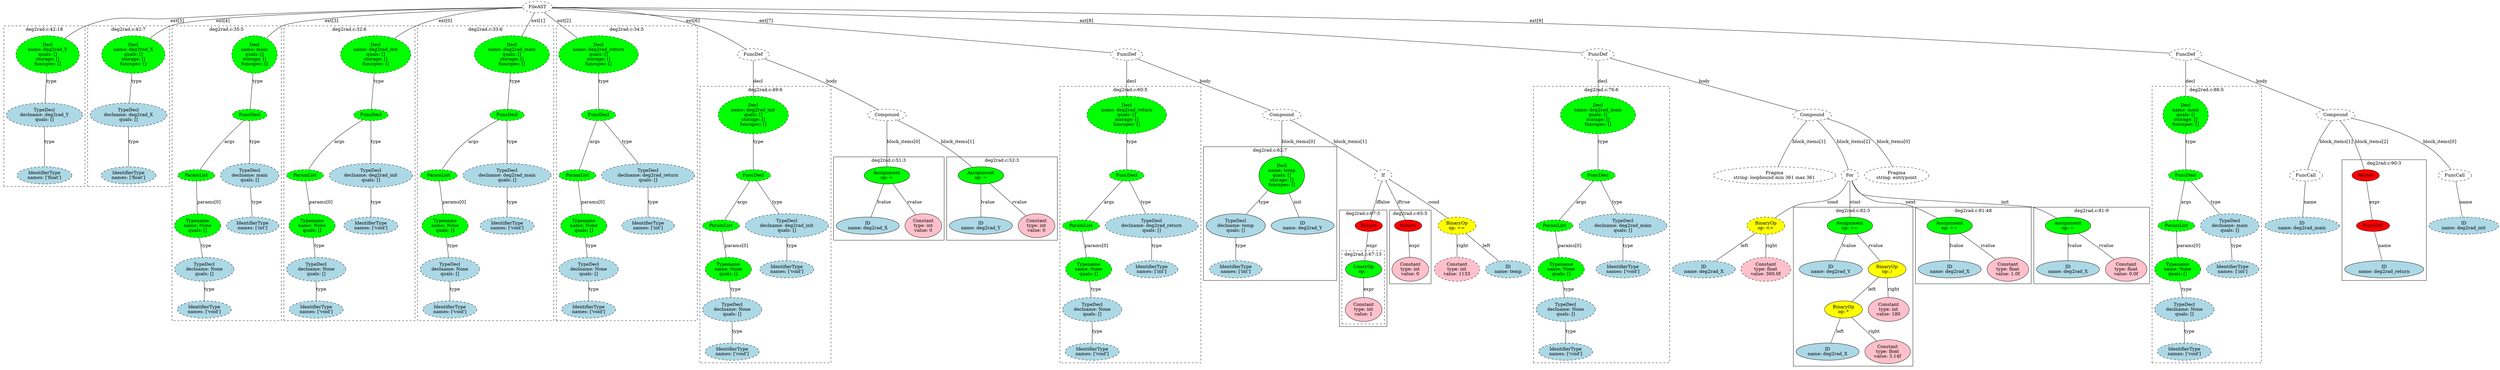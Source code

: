 strict graph "" {
	graph [bb="0,0,6437.3,1150.7"];
	node [label="\N"];
	subgraph cluster76 {
		graph [bb="3557,131.95,3683,496.73",
			label="deg2rad.c:67:5",
			lheight=0.21,
			lp="3620,485.23",
			lwidth=1.14
		];
		subgraph cluster77 {
			graph [bb="3565,139.95,3675,369.25",
				label="deg2rad.c:67:13",
				lheight=0.21,
				lp="3620,357.75",
				lwidth=1.22,
				style=dashed
			];
			78	[fillcolor=pink,
				height=1.041,
				label="Constant
type: int
value: 1",
				pos="3620,185.43",
				style=filled,
				width=1.2767];
			77	[fillcolor=green,
				height=0.74639,
				label="UnaryOp
op: -",
				pos="3620,311.38",
				style=filled,
				width=1.316];
			77 -- 78	[label=expr,
				lp="3632.5,248.41",
				pos="3620,284.4 3620,266.65 3620,242.88 3620,223.19"];
		}
		76	[fillcolor=red,
			height=0.5,
			label=Return,
			pos="3609,447.73",
			style=filled,
			width=0.95686];
		76 -- 77	[label=expr,
			lp="3627.5,384.75",
			pos="3610.4,429.71 3612.3,406.7 3615.7,365.42 3617.9,338.47"];
	}
	subgraph cluster37 {
		graph [bb="1577,570.42,1787,1073.7",
			label="deg2rad.c:42:18",
			lheight=0.21,
			lp="1682,1062.2",
			lwidth=1.22,
			style=dashed
		];
		39	[fillcolor=lightblue,
			height=0.74639,
			label="IdentifierType
names: ['float']",
			pos="1682,605.29",
			style="filled,dashed",
			width=1.9053];
		38	[fillcolor=lightblue,
			height=1.041,
			label="TypeDecl
declname: deg2rad_Y
quals: []",
			pos="1682,794.67",
			style="filled,dashed",
			width=2.6909];
		38 -- 39	[label=type,
			lp="1694,710.48",
			pos="1682,757.1 1682,720.35 1682,664.65 1682,632.23"];
		37	[fillcolor=green,
			height=1.6303,
			label="Decl
name: deg2rad_Y
quals: []
storage: []
funcspec: []",
			pos="1674,984.05",
			style="filled,dashed",
			width=2.2392];
		37 -- 38	[label=type,
			lp="1690,899.86",
			pos="1676.5,925.3 1677.8,894.98 1679.3,858.73 1680.4,832.29"];
	}
	subgraph cluster57 {
		graph [bb="2729,18.607,3082,884.36",
			label="deg2rad.c:60:5",
			lheight=0.21,
			lp="2905.5,872.86",
			lwidth=1.14,
			style=dashed
		];
		62	[fillcolor=lightblue,
			height=0.74639,
			label="IdentifierType
names: ['void']",
			pos="2812,53.477",
			style="filled,dashed",
			width=1.9053];
		61	[fillcolor=lightblue,
			height=1.041,
			label="TypeDecl
declname: None
quals: []",
			pos="2812,185.43",
			style="filled,dashed",
			width=2.082];
		61 -- 62	[label=type,
			lp="2824,116.45",
			pos="2812,147.88 2812,126.41 2812,99.784 2812,80.459"];
		60	[fillcolor=green,
			height=1.041,
			label="Typename
name: None
quals: []",
			pos="2800,311.38",
			style="filled,dashed",
			width=1.6303];
		60 -- 61	[label=type,
			lp="2819,248.41",
			pos="2803.5,273.86 2805.1,257.87 2806.9,239.13 2808.4,223.12"];
		59	[fillcolor=green,
			height=0.5,
			label=ParamList,
			pos="2784,447.73",
			style="filled,dashed",
			width=1.3179];
		59 -- 60	[label="params[0]",
			lp="2820,384.75",
			pos="2786,429.71 2788.4,409.52 2792.5,375.28 2795.6,348.98"];
		58	[fillcolor=green,
			height=0.5,
			label=FuncDecl,
			pos="2898,605.29",
			style="filled,dashed",
			width=1.2457];
		58 -- 59	[label=args,
			lp="2852.5,521.1",
			pos="2886,587.94 2864.2,558.14 2818.1,495.31 2796.2,465.33"];
		63	[fillcolor=lightblue,
			height=1.041,
			label="TypeDecl
declname: deg2rad_return
quals: []",
			pos="2962,447.73",
			style="filled,dashed",
			width=3.1231];
		58 -- 63	[label=type,
			lp="2946,521.1",
			pos="2905,587.35 2915,562.94 2933.8,517.27 2947.1,485.03"];
		64	[fillcolor=lightblue,
			height=0.74639,
			label="IdentifierType
names: ['int']",
			pos="2962,311.38",
			style="filled,dashed",
			width=1.8463];
		63 -- 64	[label=type,
			lp="2974,384.75",
			pos="2962,410.02 2962,387.33 2962,358.77 2962,338.41"];
		57	[fillcolor=green,
			height=1.6303,
			label="Decl
name: deg2rad_return
quals: []
storage: []
funcspec: []",
			pos="2898,794.67",
			style="filled,dashed",
			width=2.6909];
		57 -- 58	[label=type,
			lp="2910,710.48",
			pos="2898,735.92 2898,697.21 2898,648.85 2898,623.55"];
	}
	subgraph cluster34 {
		graph [bb="1359,570.42,1569,1073.7",
			label="deg2rad.c:42:7",
			lheight=0.21,
			lp="1464,1062.2",
			lwidth=1.14,
			style=dashed
		];
		36	[fillcolor=lightblue,
			height=0.74639,
			label="IdentifierType
names: ['float']",
			pos="1464,605.29",
			style="filled,dashed",
			width=1.9053];
		35	[fillcolor=lightblue,
			height=1.041,
			label="TypeDecl
declname: deg2rad_X
quals: []",
			pos="1464,794.67",
			style="filled,dashed",
			width=2.6909];
		35 -- 36	[label=type,
			lp="1476,710.48",
			pos="1464,757.1 1464,720.35 1464,664.65 1464,632.23"];
		34	[fillcolor=green,
			height=1.6303,
			label="Decl
name: deg2rad_X
quals: []
storage: []
funcspec: []",
			pos="1476,984.05",
			style="filled,dashed",
			width=2.2392];
		34 -- 35	[label=type,
			lp="1484,899.86",
			pos="1472.3,925.3 1470.4,894.98 1468,858.73 1466.3,832.29"];
	}
	subgraph cluster101 {
		graph [bb="5239,8,5551,505.6",
			label="deg2rad.c:82:5",
			lheight=0.21,
			lp="5395,494.1",
			lwidth=1.14
		];
		102	[fillcolor=lightblue,
			height=0.74639,
			label="ID
name: deg2rad_Y",
			pos="5328,311.38",
			style=filled,
			width=2.2392];
		101	[fillcolor=green,
			height=0.74639,
			label="Assignment
op: +=",
			pos="5328,447.73",
			style=filled,
			width=1.6106];
		101 -- 102	[label=lvalue,
			lp="5345,384.75",
			pos="5328,420.83 5328,397.19 5328,362.42 5328,338.67"];
		103	[fillcolor=yellow,
			height=0.74639,
			label="BinaryOp
op: /",
			pos="5476,311.38",
			style=filled,
			width=1.3749];
		101 -- 103	[label=rvalue,
			lp="5426,384.75",
			pos="5355.6,423.79 5373.6,408.6 5397.5,388.09 5418,369.25 5429.8,358.38 5442.6,345.91 5453.2,335.42"];
		104	[fillcolor=yellow,
			height=0.74639,
			label="BinaryOp
op: *",
			pos="5364,185.43",
			style=filled,
			width=1.3749];
		103 -- 104	[label=left,
			lp="5436.5,248.41",
			pos="5454.7,286.78 5434.7,264.72 5405.2,231.98 5385.3,209.95"];
		107	[fillcolor=pink,
			height=1.041,
			label="Constant
type: int
value: 180",
			pos="5484,185.43",
			style=filled,
			width=1.4535];
		103 -- 107	[label=right,
			lp="5494,248.41",
			pos="5477.7,284.4 5478.8,266.65 5480.4,242.88 5481.6,223.19"];
		105	[fillcolor=lightblue,
			height=0.74639,
			label="ID
name: deg2rad_X",
			pos="5328,53.477",
			style=filled,
			width=2.2392];
		104 -- 105	[label=left,
			lp="5357.5,116.45",
			pos="5356.9,158.76 5350.6,136.12 5341.5,103.29 5335.2,80.543"];
		106	[fillcolor=pink,
			height=1.041,
			label="Constant
type: float
value: 3.14f",
			pos="5485,53.477",
			style=filled,
			width=1.6106];
		104 -- 106	[label=right,
			lp="5445,116.45",
			pos="5385.6,161.2 5405.1,140.32 5433.8,109.46 5455.4,86.295"];
	}
	subgraph cluster53 {
		graph [bb="2137,402.25,2425,663.16",
			label="deg2rad.c:52:3",
			lheight=0.21,
			lp="2281,651.66",
			lwidth=1.14
		];
		54	[fillcolor=lightblue,
			height=0.74639,
			label="ID
name: deg2rad_Y",
			pos="2226,447.73",
			style=filled,
			width=2.2392];
		53	[fillcolor=green,
			height=0.74639,
			label="Assignment
op: =",
			pos="2276,605.29",
			style=filled,
			width=1.6106];
		53 -- 54	[label=lvalue,
			lp="2268,521.1",
			pos="2267.7,578.6 2258.5,549.87 2243.6,503.57 2234.4,474.72"];
		55	[fillcolor=pink,
			height=1.041,
			label="Constant
type: int
value: 0",
			pos="2371,447.73",
			style=filled,
			width=1.2767];
		53 -- 55	[label=rvalue,
			lp="2347,521.1",
			pos="2291.3,579.3 2307.5,552.76 2333.2,510.7 2351,481.51"];
	}
	subgraph cluster66 {
		graph [bb="3090,276.51,3433,694.98",
			label="deg2rad.c:62:7",
			lheight=0.21,
			lp="3261.5,683.48",
			lwidth=1.14
		];
		68	[fillcolor=lightblue,
			height=0.74639,
			label="IdentifierType
names: ['int']",
			pos="3172,311.38",
			style="filled,dashed",
			width=1.8463];
		67	[fillcolor=lightblue,
			height=1.041,
			label="TypeDecl
declname: temp
quals: []",
			pos="3172,447.73",
			style=filled,
			width=2.0428];
		67 -- 68	[label=type,
			lp="3184,384.75",
			pos="3172,410.02 3172,387.33 3172,358.77 3172,338.41"];
		66	[fillcolor=green,
			height=1.6303,
			label="Decl
name: temp
quals: []
storage: []
funcspec: []",
			pos="3226,605.29",
			style=filled,
			width=1.6106];
		66 -- 67	[label=type,
			lp="3211,521.1",
			pos="3207,549.45 3199.6,528.1 3191.3,504.23 3184.6,485.08"];
		69	[fillcolor=lightblue,
			height=0.74639,
			label="ID
name: deg2rad_Y",
			pos="3344,447.73",
			style=filled,
			width=2.2392];
		66 -- 69	[label=init,
			lp="3302.5,521.1",
			pos="3261.1,558.04 3281.9,530.63 3307.4,496.94 3324.6,474.27"];
	}
	subgraph cluster98 {
		graph [bb="4929,265.91,5231,505.6",
			label="deg2rad.c:81:48",
			lheight=0.21,
			lp="5080,494.1",
			lwidth=1.22
		];
		99	[fillcolor=lightblue,
			height=0.74639,
			label="ID
name: deg2rad_X",
			pos="5018,311.38",
			style=filled,
			width=2.2392];
		98	[fillcolor=green,
			height=0.74639,
			label="Assignment
op: +=",
			pos="5018,447.73",
			style=filled,
			width=1.6106];
		98 -- 99	[label=lvalue,
			lp="5035,384.75",
			pos="5018,420.83 5018,397.19 5018,362.42 5018,338.67"];
		100	[fillcolor=pink,
			height=1.041,
			label="Constant
type: float
value: 1.0f",
			pos="5170,311.38",
			style=filled,
			width=1.4731];
		98 -- 100	[label=rvalue,
			lp="5116,384.75",
			pos="5045,423.9 5063,408.58 5087,387.88 5108,369.25 5117.9,360.42 5128.6,350.69 5138.3,341.8"];
	}
	subgraph cluster50 {
		graph [bb="2433,402.25,2721,663.16",
			label="deg2rad.c:51:3",
			lheight=0.21,
			lp="2577,651.66",
			lwidth=1.14
		];
		51	[fillcolor=lightblue,
			height=0.74639,
			label="ID
name: deg2rad_X",
			pos="2522,447.73",
			style=filled,
			width=2.2392];
		50	[fillcolor=green,
			height=0.74639,
			label="Assignment
op: =",
			pos="2522,605.29",
			style=filled,
			width=1.6106];
		50 -- 51	[label=lvalue,
			lp="2539,521.1",
			pos="2522,578.25 2522,549.54 2522,503.6 2522,474.85"];
		52	[fillcolor=pink,
			height=1.041,
			label="Constant
type: int
value: 0",
			pos="2667,447.73",
			style=filled,
			width=1.2767];
		50 -- 52	[label=rvalue,
			lp="2621,521.1",
			pos="2544.3,580.32 2570,552.8 2612.1,507.63 2639.7,478.03"];
	}
	subgraph cluster92 {
		graph [bb="4619,265.91,4921,505.6",
			label="deg2rad.c:81:9",
			lheight=0.21,
			lp="4770,494.1",
			lwidth=1.14
		];
		93	[fillcolor=lightblue,
			height=0.74639,
			label="ID
name: deg2rad_X",
			pos="4708,311.38",
			style=filled,
			width=2.2392];
		92	[fillcolor=green,
			height=0.74639,
			label="Assignment
op: =",
			pos="4760,447.73",
			style=filled,
			width=1.6106];
		92 -- 93	[label=lvalue,
			lp="4756,384.75",
			pos="4750.1,421.14 4740.9,397.39 4727.3,362.2 4718,338.33"];
		94	[fillcolor=pink,
			height=1.041,
			label="Constant
type: float
value: 0.0f",
			pos="4860,311.38",
			style=filled,
			width=1.4731];
		92 -- 94	[label=rvalue,
			lp="4827,384.75",
			pos="4778.3,422.09 4794.5,400.42 4818.1,368.73 4835.7,344.97"];
	}
	subgraph cluster26 {
		graph [bb="1067,150.56,1351,1073.7",
			label="deg2rad.c:35:5",
			lheight=0.21,
			lp="1209,1062.2",
			lwidth=1.14,
			style=dashed
		];
		31	[fillcolor=lightblue,
			height=0.74639,
			label="IdentifierType
names: ['void']",
			pos="1150,185.43",
			style="filled,dashed",
			width=1.9053];
		30	[fillcolor=lightblue,
			height=1.041,
			label="TypeDecl
declname: None
quals: []",
			pos="1150,311.38",
			style="filled,dashed",
			width=2.082];
		30 -- 31	[label=type,
			lp="1162,248.41",
			pos="1150,273.86 1150,254.15 1150,230.29 1150,212.47"];
		29	[fillcolor=green,
			height=1.041,
			label="Typename
name: None
quals: []",
			pos="1134,447.73",
			style="filled,dashed",
			width=1.6303];
		29 -- 30	[label=type,
			lp="1154,384.75",
			pos="1138.4,410.02 1140.6,391.06 1143.4,368 1145.6,349.05"];
		28	[fillcolor=green,
			height=0.5,
			label=ParamList,
			pos="1130,605.29",
			style="filled,dashed",
			width=1.3179];
		28 -- 29	[label="params[0]",
			lp="1161,521.1",
			pos="1130.4,587.05 1131.1,562.68 1132.2,517.58 1133.1,485.5"];
		27	[fillcolor=green,
			height=0.5,
			label=FuncDecl,
			pos="1269,794.67",
			style="filled,dashed",
			width=1.2457];
		27 -- 28	[label=args,
			lp="1215.5,710.48",
			pos="1254.2,777.47 1237,758.36 1208.2,725.34 1186,694.98 1168.4,670.87 1150.4,641.25 1139.7,623.08"];
		32	[fillcolor=lightblue,
			height=1.041,
			label="TypeDecl
declname: main
quals: []",
			pos="1269,605.29",
			style="filled,dashed",
			width=2.0428];
		27 -- 32	[label=type,
			lp="1281,710.48",
			pos="1269,776.38 1269,746.21 1269,683.33 1269,643.06"];
		33	[fillcolor=lightblue,
			height=0.74639,
			label="IdentifierType
names: ['int']",
			pos="1277,447.73",
			style="filled,dashed",
			width=1.8463];
		32 -- 33	[label=type,
			lp="1286,521.1",
			pos="1270.9,567.82 1272.3,539.26 1274.4,500.24 1275.7,474.77"];
		26	[fillcolor=green,
			height=1.6303,
			label="Decl
name: main
quals: []
storage: []
funcspec: []",
			pos="1277,984.05",
			style="filled,dashed",
			width=1.6106];
		26 -- 27	[label=type,
			lp="1286,899.86",
			pos="1274.5,925.3 1272.9,886.59 1270.8,838.23 1269.7,812.93"];
	}
	subgraph cluster2 {
		graph [bb="8,150.56,342,1073.7",
			label="deg2rad.c:32:6",
			lheight=0.21,
			lp="175,1062.2",
			lwidth=1.14,
			style=dashed
		];
		7	[fillcolor=lightblue,
			height=0.74639,
			label="IdentifierType
names: ['void']",
			pos="91,185.43",
			style="filled,dashed",
			width=1.9053];
		6	[fillcolor=lightblue,
			height=1.041,
			label="TypeDecl
declname: None
quals: []",
			pos="91,311.38",
			style="filled,dashed",
			width=2.082];
		6 -- 7	[label=type,
			lp="103,248.41",
			pos="91,273.86 91,254.15 91,230.29 91,212.47"];
		5	[fillcolor=green,
			height=1.041,
			label="Typename
name: None
quals: []",
			pos="81,447.73",
			style="filled,dashed",
			width=1.6303];
		5 -- 6	[label=type,
			lp="98,384.75",
			pos="83.733,410.02 85.144,391.06 86.86,368 88.271,349.05"];
		4	[fillcolor=green,
			height=0.5,
			label=ParamList,
			pos="63,605.29",
			style="filled,dashed",
			width=1.3179];
		4 -- 5	[label="params[0]",
			lp="102,521.1",
			pos="64.995,587.05 67.823,562.6 73.067,517.29 76.781,485.19"];
		3	[fillcolor=green,
			height=0.5,
			label=FuncDecl,
			pos="231,794.67",
			style="filled,dashed",
			width=1.2457];
		3 -- 4	[label=args,
			lp="150.5,710.48",
			pos="210.41,778.45 186.65,760.26 147.24,728.12 119,694.98 99.51,672.11 81.88,641.88 71.809,623.27"];
		8	[fillcolor=lightblue,
			height=1.041,
			label="TypeDecl
declname: deg2rad_init
quals: []",
			pos="231,605.29",
			style="filled,dashed",
			width=2.8481];
		3 -- 8	[label=type,
			lp="243,710.48",
			pos="231,776.38 231,746.21 231,683.33 231,643.06"];
		9	[fillcolor=lightblue,
			height=0.74639,
			label="IdentifierType
names: ['void']",
			pos="231,447.73",
			style="filled,dashed",
			width=1.9053];
		8 -- 9	[label=type,
			lp="243,521.1",
			pos="231,567.42 231,538.85 231,499.99 231,474.63"];
		2	[fillcolor=green,
			height=1.6303,
			label="Decl
name: deg2rad_init
quals: []
storage: []
funcspec: []",
			pos="240,984.05",
			style="filled,dashed",
			width=2.3963];
		2 -- 3	[label=type,
			lp="249,899.86",
			pos="237.23,925.3 235.37,886.59 233.04,838.23 231.83,812.93"];
	}
	subgraph cluster10 {
		graph [bb="350,150.56,698,1073.7",
			label="deg2rad.c:33:6",
			lheight=0.21,
			lp="524,1062.2",
			lwidth=1.14,
			style=dashed
		];
		15	[fillcolor=lightblue,
			height=0.74639,
			label="IdentifierType
names: ['void']",
			pos="433,185.43",
			style="filled,dashed",
			width=1.9053];
		14	[fillcolor=lightblue,
			height=1.041,
			label="TypeDecl
declname: None
quals: []",
			pos="433,311.38",
			style="filled,dashed",
			width=2.082];
		14 -- 15	[label=type,
			lp="445,248.41",
			pos="433,273.86 433,254.15 433,230.29 433,212.47"];
		13	[fillcolor=green,
			height=1.041,
			label="Typename
name: None
quals: []",
			pos="421,447.73",
			style="filled,dashed",
			width=1.6303];
		13 -- 14	[label=type,
			lp="439,384.75",
			pos="424.28,410.02 425.97,391.06 428.03,368 429.72,349.05"];
		12	[fillcolor=green,
			height=0.5,
			label=ParamList,
			pos="405,605.29",
			style="filled,dashed",
			width=1.3179];
		12 -- 13	[label="params[0]",
			lp="442,521.1",
			pos="406.77,587.05 409.29,562.6 413.95,517.29 417.25,485.19"];
		11	[fillcolor=green,
			height=0.5,
			label=FuncDecl,
			pos="580,794.67",
			style="filled,dashed",
			width=1.2457];
		11 -- 12	[label=args,
			lp="493.5,710.48",
			pos="558.03,778.71 532.71,760.77 490.76,728.86 461,694.98 441.05,672.27 423.43,641.72 413.5,623.05"];
		16	[fillcolor=lightblue,
			height=1.041,
			label="TypeDecl
declname: deg2rad_main
quals: []",
			pos="580,605.29",
			style="filled,dashed",
			width=3.0445];
		11 -- 16	[label=type,
			lp="592,710.48",
			pos="580,776.38 580,746.21 580,683.33 580,643.06"];
		17	[fillcolor=lightblue,
			height=0.74639,
			label="IdentifierType
names: ['void']",
			pos="580,447.73",
			style="filled,dashed",
			width=1.9053];
		16 -- 17	[label=type,
			lp="592,521.1",
			pos="580,567.42 580,538.85 580,499.99 580,474.63"];
		10	[fillcolor=green,
			height=1.6303,
			label="Decl
name: deg2rad_main
quals: []
storage: []
funcspec: []",
			pos="589,984.05",
			style="filled,dashed",
			width=2.5927];
		10 -- 11	[label=type,
			lp="598,899.86",
			pos="586.23,925.3 584.37,886.59 582.04,838.23 580.83,812.93"];
	}
	subgraph cluster74 {
		graph [bb="3441,265.91,3549,496.73",
			label="deg2rad.c:65:5",
			lheight=0.21,
			lp="3495,485.23",
			lwidth=1.14
		];
		75	[fillcolor=pink,
			height=1.041,
			label="Constant
type: int
value: 0",
			pos="3495,311.38",
			style=filled,
			width=1.2767];
		74	[fillcolor=red,
			height=0.5,
			label=Return,
			pos="3504,447.73",
			style=filled,
			width=0.95686];
		74 -- 75	[label=expr,
			lp="3513.5,384.75",
			pos="3502.9,429.71 3501.5,409.52 3499.2,375.28 3497.5,348.98"];
	}
	subgraph cluster80 {
		graph [bb="3947,18.607,4295,884.36",
			label="deg2rad.c:76:6",
			lheight=0.21,
			lp="4121,872.86",
			lwidth=1.14,
			style=dashed
		];
		85	[fillcolor=lightblue,
			height=0.74639,
			label="IdentifierType
names: ['void']",
			pos="4030,53.477",
			style="filled,dashed",
			width=1.9053];
		84	[fillcolor=lightblue,
			height=1.041,
			label="TypeDecl
declname: None
quals: []",
			pos="4030,185.43",
			style="filled,dashed",
			width=2.082];
		84 -- 85	[label=type,
			lp="4042,116.45",
			pos="4030,147.88 4030,126.41 4030,99.784 4030,80.459"];
		83	[fillcolor=green,
			height=1.041,
			label="Typename
name: None
quals: []",
			pos="4020,311.38",
			style="filled,dashed",
			width=1.6303];
		83 -- 84	[label=type,
			lp="4038,248.41",
			pos="4022.9,273.86 4024.2,257.87 4025.7,239.13 4027,223.12"];
		82	[fillcolor=green,
			height=0.5,
			label=ParamList,
			pos="4002,447.73",
			style="filled,dashed",
			width=1.3179];
		82 -- 83	[label="params[0]",
			lp="4039,384.75",
			pos="4004.3,429.71 4007,409.52 4011.6,375.28 4015.1,348.98"];
		81	[fillcolor=green,
			height=0.5,
			label=FuncDecl,
			pos="4112,605.29",
			style="filled,dashed",
			width=1.2457];
		81 -- 82	[label=args,
			lp="4068.5,521.1",
			pos="4100.2,587.64 4079.1,557.7 4034.8,495.11 4013.7,465.26"];
		86	[fillcolor=lightblue,
			height=1.041,
			label="TypeDecl
declname: deg2rad_main
quals: []",
			pos="4177,447.73",
			style="filled,dashed",
			width=3.0445];
		81 -- 86	[label=type,
			lp="4161,521.1",
			pos="4119.1,587.35 4129.3,562.94 4148.4,517.27 4161.8,485.03"];
		87	[fillcolor=lightblue,
			height=0.74639,
			label="IdentifierType
names: ['void']",
			pos="4177,311.38",
			style="filled,dashed",
			width=1.9053];
		86 -- 87	[label=type,
			lp="4189,384.75",
			pos="4177,410.02 4177,387.33 4177,358.77 4177,338.41"];
		80	[fillcolor=green,
			height=1.6303,
			label="Decl
name: deg2rad_main
quals: []
storage: []
funcspec: []",
			pos="4112,794.67",
			style="filled,dashed",
			width=2.5927];
		80 -- 81	[label=type,
			lp="4124,710.48",
			pos="4112,735.92 4112,697.21 4112,648.85 4112,623.55"];
	}
	subgraph cluster41 {
		graph [bb="1795,18.607,2129,884.36",
			label="deg2rad.c:49:6",
			lheight=0.21,
			lp="1962,872.86",
			lwidth=1.14,
			style=dashed
		];
		46	[fillcolor=lightblue,
			height=0.74639,
			label="IdentifierType
names: ['void']",
			pos="1878,53.477",
			style="filled,dashed",
			width=1.9053];
		45	[fillcolor=lightblue,
			height=1.041,
			label="TypeDecl
declname: None
quals: []",
			pos="1878,185.43",
			style="filled,dashed",
			width=2.082];
		45 -- 46	[label=type,
			lp="1890,116.45",
			pos="1878,147.88 1878,126.41 1878,99.784 1878,80.459"];
		44	[fillcolor=green,
			height=1.041,
			label="Typename
name: None
quals: []",
			pos="1867,311.38",
			style="filled,dashed",
			width=1.6303];
		44 -- 45	[label=type,
			lp="1886,248.41",
			pos="1870.2,273.86 1871.7,257.87 1873.3,239.13 1874.7,223.12"];
		43	[fillcolor=green,
			height=0.5,
			label=ParamList,
			pos="1850,447.73",
			style="filled,dashed",
			width=1.3179];
		43 -- 44	[label="params[0]",
			lp="1887,384.75",
			pos="1852.2,429.71 1854.7,409.52 1859,375.28 1862.4,348.98"];
		42	[fillcolor=green,
			height=0.5,
			label=FuncDecl,
			pos="1930,605.29",
			style="filled,dashed",
			width=1.2457];
		42 -- 43	[label=args,
			lp="1901.5,521.1",
			pos="1921.3,587.35 1905.9,557.42 1874.1,495.56 1858.7,465.65"];
		47	[fillcolor=lightblue,
			height=1.041,
			label="TypeDecl
declname: deg2rad_init
quals: []",
			pos="2018,447.73",
			style="filled,dashed",
			width=2.8481];
		42 -- 47	[label=type,
			lp="1992,521.1",
			pos="1939.4,587.64 1953.3,563.19 1979.4,516.95 1997.7,484.57"];
		48	[fillcolor=lightblue,
			height=0.74639,
			label="IdentifierType
names: ['void']",
			pos="2018,311.38",
			style="filled,dashed",
			width=1.9053];
		47 -- 48	[label=type,
			lp="2030,384.75",
			pos="2018,410.02 2018,387.33 2018,358.77 2018,338.41"];
		41	[fillcolor=green,
			height=1.6303,
			label="Decl
name: deg2rad_init
quals: []
storage: []
funcspec: []",
			pos="1930,794.67",
			style="filled,dashed",
			width=2.3963];
		41 -- 42	[label=type,
			lp="1942,710.48",
			pos="1930,735.92 1930,697.21 1930,648.85 1930,623.55"];
	}
	subgraph cluster18 {
		graph [bb="706,150.56,1059,1073.7",
			label="deg2rad.c:34:5",
			lheight=0.21,
			lp="882.5,1062.2",
			lwidth=1.14,
			style=dashed
		];
		23	[fillcolor=lightblue,
			height=0.74639,
			label="IdentifierType
names: ['void']",
			pos="789,185.43",
			style="filled,dashed",
			width=1.9053];
		22	[fillcolor=lightblue,
			height=1.041,
			label="TypeDecl
declname: None
quals: []",
			pos="789,311.38",
			style="filled,dashed",
			width=2.082];
		22 -- 23	[label=type,
			lp="801,248.41",
			pos="789,273.86 789,254.15 789,230.29 789,212.47"];
		21	[fillcolor=green,
			height=1.041,
			label="Typename
name: None
quals: []",
			pos="781,447.73",
			style="filled,dashed",
			width=1.6303];
		21 -- 22	[label=type,
			lp="797,384.75",
			pos="783.19,410.02 784.31,391.06 785.69,368 786.82,349.05"];
		20	[fillcolor=green,
			height=0.5,
			label=ParamList,
			pos="761,605.29",
			style="filled,dashed",
			width=1.3179];
		20 -- 21	[label="params[0]",
			lp="801,521.1",
			pos="763.22,587.05 766.36,562.6 772.19,517.29 776.31,485.19"];
		19	[fillcolor=green,
			height=0.5,
			label=FuncDecl,
			pos="939,794.67",
			style="filled,dashed",
			width=1.2457];
		19 -- 20	[label=args,
			lp="850.5,710.48",
			pos="916.69,778.74 890.96,760.84 848.33,728.95 818,694.98 797.76,672.32 779.8,641.75 769.68,623.06"];
		24	[fillcolor=lightblue,
			height=1.041,
			label="TypeDecl
declname: deg2rad_return
quals: []",
			pos="939,605.29",
			style="filled,dashed",
			width=3.1231];
		19 -- 24	[label=type,
			lp="951,710.48",
			pos="939,776.38 939,746.21 939,683.33 939,643.06"];
		25	[fillcolor=lightblue,
			height=0.74639,
			label="IdentifierType
names: ['int']",
			pos="939,447.73",
			style="filled,dashed",
			width=1.8463];
		24 -- 25	[label=type,
			lp="951,521.1",
			pos="939,567.42 939,538.85 939,499.99 939,474.63"];
		18	[fillcolor=green,
			height=1.6303,
			label="Decl
name: deg2rad_return
quals: []
storage: []
funcspec: []",
			pos="950,984.05",
			style="filled,dashed",
			width=2.6909];
		18 -- 19	[label=type,
			lp="958,899.86",
			pos="946.61,925.3 944.34,886.59 941.5,838.23 940.01,812.93"];
	}
	subgraph cluster109 {
		graph [bb="5559,18.607,5843,884.36",
			label="deg2rad.c:86:5",
			lheight=0.21,
			lp="5701,872.86",
			lwidth=1.14,
			style=dashed
		];
		114	[fillcolor=lightblue,
			height=0.74639,
			label="IdentifierType
names: ['void']",
			pos="5642,53.477",
			style="filled,dashed",
			width=1.9053];
		113	[fillcolor=lightblue,
			height=1.041,
			label="TypeDecl
declname: None
quals: []",
			pos="5642,185.43",
			style="filled,dashed",
			width=2.082];
		113 -- 114	[label=type,
			lp="5654,116.45",
			pos="5642,147.88 5642,126.41 5642,99.784 5642,80.459"];
		112	[fillcolor=green,
			height=1.041,
			label="Typename
name: None
quals: []",
			pos="5626,311.38",
			style="filled,dashed",
			width=1.6303];
		112 -- 113	[label=type,
			lp="5647,248.41",
			pos="5630.7,273.86 5632.8,257.87 5635.2,239.13 5637.3,223.12"];
		111	[fillcolor=green,
			height=0.5,
			label=ParamList,
			pos="5622,447.73",
			style="filled,dashed",
			width=1.3179];
		111 -- 112	[label="params[0]",
			lp="5652,384.75",
			pos="5622.5,429.71 5623.1,409.52 5624.1,375.28 5624.9,348.98"];
		110	[fillcolor=green,
			height=0.5,
			label=FuncDecl,
			pos="5646,605.29",
			style="filled,dashed",
			width=1.2457];
		110 -- 111	[label=args,
			lp="5645.5,521.1",
			pos="5643.3,587.05 5638.7,557.15 5629.3,496 5624.7,466.05"];
		115	[fillcolor=lightblue,
			height=1.041,
			label="TypeDecl
declname: main
quals: []",
			pos="5761,447.73",
			style="filled,dashed",
			width=2.0428];
		110 -- 115	[label=type,
			lp="5723,521.1",
			pos="5658.1,587.94 5676.4,563.21 5711.5,515.74 5735.5,483.17"];
		116	[fillcolor=lightblue,
			height=0.74639,
			label="IdentifierType
names: ['int']",
			pos="5769,311.38",
			style="filled,dashed",
			width=1.8463];
		115 -- 116	[label=type,
			lp="5777,384.75",
			pos="5763.2,410.02 5764.5,387.33 5766.2,358.77 5767.5,338.41"];
		109	[fillcolor=green,
			height=1.6303,
			label="Decl
name: main
quals: []
storage: []
funcspec: []",
			pos="5646,794.67",
			style="filled,dashed",
			width=1.6106];
		109 -- 110	[label=type,
			lp="5658,710.48",
			pos="5646,735.92 5646,697.21 5646,648.85 5646,623.55"];
	}
	subgraph cluster122 {
		graph [bb="6047,276.51,6257,654.29",
			label="deg2rad.c:90:3",
			lheight=0.21,
			lp="6152,642.79",
			lwidth=1.14
		];
		124	[fillcolor=lightblue,
			height=0.74639,
			label="ID
name: deg2rad_return",
			pos="6152,311.38",
			style=filled,
			width=2.6909];
		123	[fillcolor=red,
			height=0.5,
			label=FuncCall,
			pos="6126,447.73",
			style=filled,
			width=1.1916];
		123 -- 124	[label=name,
			lp="6154.5,384.75",
			pos="6129.3,429.71 6133.7,406.7 6141.7,365.42 6147,338.47"];
		122	[fillcolor=red,
			height=0.5,
			label=Return,
			pos="6107,605.29",
			style=filled,
			width=0.95686];
		122 -- 123	[label=expr,
			lp="6129.5,521.1",
			pos="6109.1,587.05 6112.8,557.15 6120.2,496 6123.9,466.05"];
	}
	1	[fillcolor=white,
		height=0.5,
		label=FileAST,
		pos="1574,1132.7",
		style="filled,dashed",
		width=1.1374];
	1 -- 2	[label="ext[0]",
		lp="490.5,1089.2",
		pos="1533,1131.4 1332.2,1129.5 458.15,1118.6 346,1073.7 323.83,1064.9 302.88,1049.5 285.56,1034"];
	1 -- 10	[label="ext[1]",
		lp="804.5,1089.2",
		pos="1533.1,1132.2 1382,1133.4 856.69,1133 702,1073.7 678.83,1064.9 656.6,1049.5 638.08,1034"];
	1 -- 18	[label="ext[2]",
		lp="1173.5,1089.2",
		pos="1533.3,1130 1427.8,1125 1148.2,1108.7 1063,1073.7 1040.5,1064.5 1018.8,1049.4 1000.4,1034.3"];
	1 -- 26	[label="ext[3]",
		lp="1416.5,1089.2",
		pos="1534.1,1128.2 1487.9,1122.6 1411.2,1108.5 1355,1073.7 1337.9,1063.2 1322.5,1047.7 1309.9,1032.6"];
	1 -- 34	[label="ext[4]",
		lp="1567.5,1089.2",
		pos="1562.9,1115.2 1550.3,1096.3 1529.1,1064.5 1510.7,1037"];
	1 -- 37	[label="ext[5]",
		lp="1623.5,1089.2",
		pos="1585.3,1115.2 1598.1,1096.3 1619.8,1064.5 1638.6,1037"];
	40	[fillcolor=white,
		height=0.5,
		label=FuncDef,
		pos="1930,984.05",
		style="filled,dashed",
		width=1.1555];
	1 -- 40	[label="ext[6]",
		lp="1785.5,1089.2",
		pos="1611.6,1125.3 1655.9,1117 1730.9,1100.2 1791,1073.7 1836.6,1053.7 1884.4,1019.9 1910.4,1000.3"];
	56	[fillcolor=white,
		height=0.5,
		label=FuncDef,
		pos="2898,984.05",
		style="filled,dashed",
		width=1.1555];
	1 -- 56	[label="ext[7]",
		lp="2019.5,1089.2",
		pos="1613.3,1127.4 1807.4,1105.9 2662.8,1011.1 2858.2,989.46"];
	79	[fillcolor=white,
		height=0.5,
		label=FuncDef,
		pos="4112,984.05",
		style="filled,dashed",
		width=1.1555];
	1 -- 79	[label="ext[8]",
		lp="2816.5,1089.2",
		pos="1614.8,1130.5 1780.9,1125.5 2422.2,1104.9 2949,1073.7 3389.4,1047.7 3922.6,1001.7 4071.6,988.63"];
	108	[fillcolor=white,
		height=0.5,
		label=FuncDef,
		pos="5646,984.05",
		style="filled,dashed",
		width=1.1555];
	1 -- 108	[label="ext[9]",
		lp="3970.5,1089.2",
		pos="1615.1,1131.4 1857.8,1129.2 3127.6,1116.3 4163,1073.7 4735.8,1050.2 5431.8,1000.7 5605.3,988.04"];
	40 -- 41	[label=decl,
		lp="1941.5,899.86",
		pos="1930,965.76 1930,940.48 1930,892.24 1930,853.58"];
	49	[fillcolor=white,
		height=0.5,
		label=Compound,
		pos="2276,794.67",
		style="filled,dashed",
		width=1.3902];
	40 -- 49	[label=body,
		lp="2131,899.86",
		pos="1958,970.53 1997.6,952.59 2071.9,918.04 2133,884.36 2176.5,860.38 2225.3,829.14 2253.2,810.85"];
	56 -- 57	[label=decl,
		lp="2909.5,899.86",
		pos="2898,965.76 2898,940.48 2898,892.24 2898,853.58"];
	65	[fillcolor=white,
		height=0.5,
		label=Compound,
		pos="3226,794.67",
		style="filled,dashed",
		width=1.3902];
	56 -- 65	[label=body,
		lp="3086,899.86",
		pos="2924.5,969.98 2961.3,951.69 3029.5,917.01 3086,884.36 3128.1,860.03 3175.6,829.17 3203.1,811.01"];
	79 -- 80	[label=decl,
		lp="4123.5,899.86",
		pos="4112,965.76 4112,940.48 4112,892.24 4112,853.58"];
	88	[fillcolor=white,
		height=0.5,
		label=Compound,
		pos="4617,794.67",
		style="filled,dashed",
		width=1.3902];
	79 -- 88	[label=body,
		lp="4364,899.86",
		pos="4142.5,971.75 4231.5,938.72 4490.9,842.48 4583.6,808.07"];
	108 -- 109	[label=decl,
		lp="5657.5,899.86",
		pos="5646,965.76 5646,940.48 5646,892.24 5646,853.58"];
	117	[fillcolor=white,
		height=0.5,
		label=Compound,
		pos="6031,794.67",
		style="filled,dashed",
		width=1.3902];
	108 -- 117	[label=body,
		lp="5841,899.86",
		pos="5672.8,970.02 5742.8,935.95 5930.8,844.44 6002.6,809.49"];
	49 -- 50	[label="block_items[0]",
		lp="2459.5,710.48",
		pos="2301.6,779.16 2332.9,761.03 2386.7,728.33 2429,694.98 2454.6,674.82 2481.2,648.81 2499.4,630.18"];
	49 -- 53	[label="block_items[1]",
		lp="2317.5,710.48",
		pos="2276,776.38 2276,743.4 2276,671.34 2276,632.44"];
	65 -- 66	[label="block_items[0]",
		lp="3267.5,710.48",
		pos="3226,776.38 3226,751.1 3226,702.87 3226,664.2"];
	70	[fillcolor=white,
		height=0.5,
		label=If,
		pos="3543,605.29",
		style="filled,dashed",
		width=0.75];
	65 -- 70	[label="block_items[1]",
		lp="3462.5,710.48",
		pos="3259.5,781.13 3302.4,764.42 3378,732.56 3437,694.98 3472.4,672.42 3508.9,639.26 3528.5,620.53"];
	89	[fillcolor=white,
		height=0.74639,
		label="Pragma
string: entrypoint",
		pos="4883,605.29",
		style="filled,dashed",
		width=2.1606];
	88 -- 89	[label="block_items[0]",
		lp="4863.5,710.48",
		pos="4658.3,784.41 4698.9,773.7 4761.1,752.92 4805,717.98 4834.4,694.57 4857.4,657.15 4870.6,632.16"];
	90	[fillcolor=white,
		height=0.74639,
		label="Pragma
string: loopbound min 361 max 361",
		pos="4564,605.29",
		style="filled,dashed",
		width=4.2034];
	88 -- 90	[label="block_items[1]",
		lp="4637.5,710.48",
		pos="4612.2,776.71 4602.9,743.83 4582.4,671.22 4571.3,632.24"];
	91	[fillcolor=white,
		height=0.5,
		label=For,
		pos="4760,605.29",
		style="filled,dashed",
		width=0.75];
	88 -- 91	[label="block_items[2]",
		lp="4759.5,710.48",
		pos="4638.9,778.12 4662.7,760.35 4700.3,729.26 4724,694.98 4739.7,672.3 4750.2,641.74 4755.6,623.06"];
	117 -- 122	[label="block_items[2]",
		lp="6117.5,710.48",
		pos="6040.9,776.95 6049.6,761.88 6062.2,738.93 6071,717.98 6084.8,685.32 6096.5,645.46 6102.5,623.27"];
	118	[fillcolor=white,
		height=0.5,
		label=FuncCall,
		pos="6330,605.29",
		style="filled,dashed",
		width=1.1916];
	117 -- 118	[label="block_items[0]",
		lp="6285.5,710.48",
		pos="6070.4,783.4 6118.8,769.33 6202,740.52 6261,694.98 6287.1,674.83 6308.8,642.63 6320.6,623.08"];
	120	[fillcolor=white,
		height=0.5,
		label=FuncCall,
		pos="5955,605.29",
		style="filled,dashed",
		width=1.1916];
	117 -- 120	[label="block_items[1]",
		lp="6029.5,710.48",
		pos="6019.9,776.81 6010.5,761.84 5997,739.12 5988,717.98 5974.2,685.6 5963.9,645.64 5958.8,623.36"];
	70 -- 74	[label=iftrue,
		lp="3539,521.1",
		pos="3538.8,587.35 3531.3,557.42 3515.7,495.56 3508.2,465.65"];
	70 -- 76	[label=iffalse,
		lp="3597,521.1",
		pos="3550.1,587.64 3562.7,557.86 3589,495.77 3601.8,465.73"];
	71	[fillcolor=yellow,
		height=0.74639,
		label="BinaryOp
op: ==",
		pos="3748,447.73",
		style="filled,dashed",
		width=1.3749];
	70 -- 71	[label=cond,
		lp="3689.5,521.1",
		pos="3562.3,592.38 3590.5,574.65 3644.4,539.72 3687,505.6 3700.1,495.1 3713.9,482.44 3725,471.73"];
	72	[fillcolor=lightblue,
		height=0.74639,
		label="ID
name: temp",
		pos="3881,311.38",
		style="filled,dashed",
		width=1.6106];
	71 -- 72	[label=left,
		lp="3824.5,384.75",
		pos="3770.9,423.63 3795.1,399.18 3833.1,360.76 3857.5,336.08"];
	73	[fillcolor=pink,
		height=1.041,
		label="Constant
type: int
value: 1133",
		pos="3748,311.38",
		style="filled,dashed",
		width=1.5713];
	71 -- 73	[label=right,
		lp="3761,384.75",
		pos="3748,420.83 3748,400.39 3748,371.64 3748,348.87"];
	91 -- 92	[label=init,
		lp="4769.5,521.1",
		pos="4760,587.05 4760,559.84 4760,506.75 4760,474.84"];
	91 -- 98	[label=next,
		lp="4916,521.1",
		pos="4766.6,587.61 4772.5,574.69 4782.3,557.24 4796,546.6 4843.5,509.7 4870.3,530.58 4925,505.6 4946.5,495.78 4969.2,481.99 4986.8,470.45"];
	91 -- 101	[label=stmt,
		lp="5167.5,521.1",
		pos="4765.7,587.59 4771.2,574.11 4780.9,555.9 4796,546.6 4816.8,533.73 5211.8,513.33 5235,505.6 5258.2,497.9 5281.6,483.52 5299.1,471.14"];
	95	[fillcolor=yellow,
		height=0.74639,
		label="BinaryOp
op: <=",
		pos="4546,447.73",
		style="filled,dashed",
		width=1.3749];
	91 -- 95	[label=cond,
		lp="4705.5,521.1",
		pos="4753.3,587.8 4747.3,574.99 4737.4,557.6 4724,546.6 4684,513.8 4659.8,531.52 4615,505.6 4598.7,496.19 4582.4,482.97 4569.8,471.65"];
	96	[fillcolor=lightblue,
		height=0.74639,
		label="ID
name: deg2rad_X",
		pos="4384,311.38",
		style="filled,dashed",
		width=2.2392];
	95 -- 96	[label=left,
		lp="4489.5,384.75",
		pos="4519.6,424.85 4490.4,400.61 4443.4,361.64 4413.1,336.53"];
	97	[fillcolor=pink,
		height=1.041,
		label="Constant
type: float
value: 360.0f",
		pos="4546,311.38",
		style="filled,dashed",
		width=1.7481];
	95 -- 97	[label=right,
		lp="4559,384.75",
		pos="4546,420.83 4546,400.39 4546,371.64 4546,348.87"];
	119	[fillcolor=lightblue,
		height=0.74639,
		label="ID
name: deg2rad_init",
		pos="6351,447.73",
		style="filled,dashed",
		width=2.3963];
	118 -- 119	[label=name,
		lp="6356.5,521.1",
		pos="6332.3,587.05 6336,559.84 6343.2,506.75 6347.5,474.84"];
	121	[fillcolor=lightblue,
		height=0.74639,
		label="ID
name: deg2rad_main",
		pos="5946,447.73",
		style="filled,dashed",
		width=2.5927];
	120 -- 121	[label=name,
		lp="5965.5,521.1",
		pos="5954,587.05 5952.4,559.84 5949.4,506.75 5947.5,474.84"];
}
